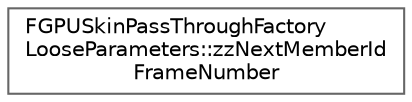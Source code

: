 digraph "Graphical Class Hierarchy"
{
 // INTERACTIVE_SVG=YES
 // LATEX_PDF_SIZE
  bgcolor="transparent";
  edge [fontname=Helvetica,fontsize=10,labelfontname=Helvetica,labelfontsize=10];
  node [fontname=Helvetica,fontsize=10,shape=box,height=0.2,width=0.4];
  rankdir="LR";
  Node0 [id="Node000000",label="FGPUSkinPassThroughFactory\lLooseParameters::zzNextMemberId\lFrameNumber",height=0.2,width=0.4,color="grey40", fillcolor="white", style="filled",URL="$de/d6a/structFGPUSkinPassThroughFactoryLooseParameters_1_1zzNextMemberIdFrameNumber.html",tooltip=" "];
}
